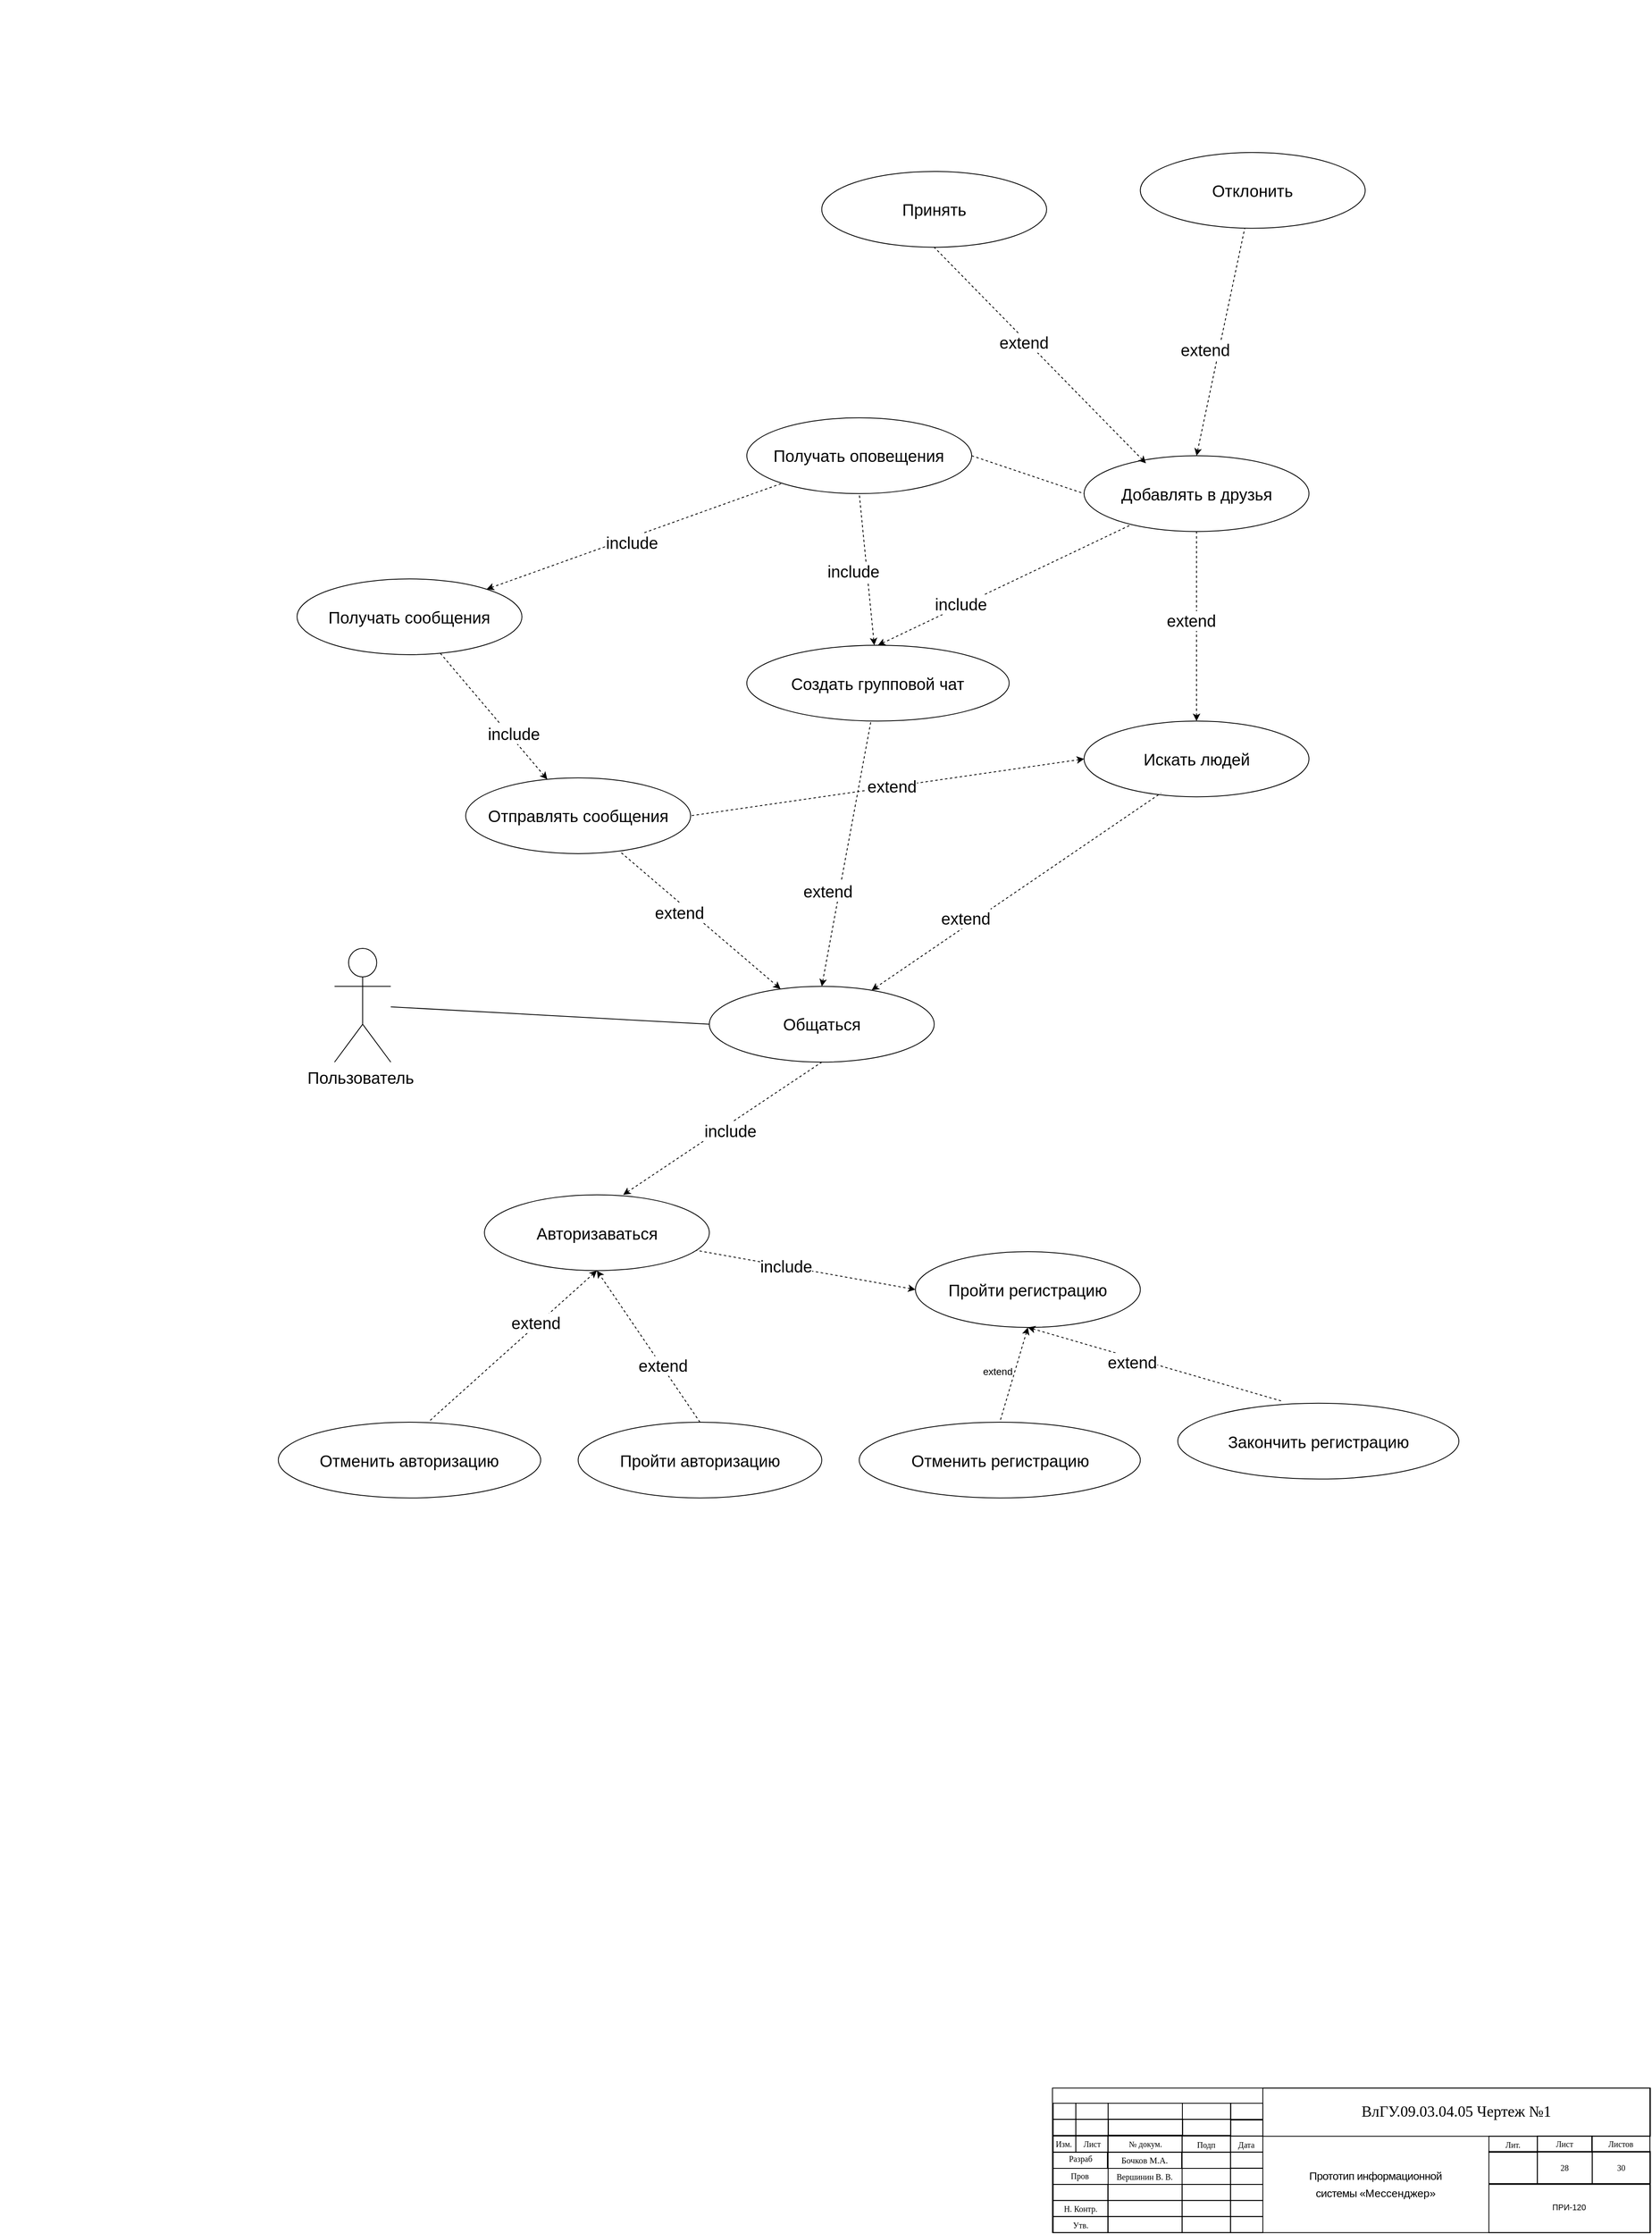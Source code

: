 <mxfile version="20.8.10" type="device"><diagram id="R2lEEEUBdFMjLlhIrx00" name="Page-1"><mxGraphModel dx="4097" dy="2020" grid="1" gridSize="3.937" guides="1" tooltips="1" connect="1" arrows="1" fold="1" page="1" pageScale="1" pageWidth="2339" pageHeight="3300" math="0" shadow="0" extFonts="Permanent Marker^https://fonts.googleapis.com/css?family=Permanent+Marker"><root><mxCell id="0"/><mxCell id="1" parent="0"/><mxCell id="JY05Qe5HetjZNKG0ia08-542" value="" style="group" parent="1" vertex="1" connectable="0"><mxGeometry x="425.2" y="133.86" width="2011.81" height="2720.46" as="geometry"/></mxCell><mxCell id="JY05Qe5HetjZNKG0ia08-430" value="" style="group" parent="JY05Qe5HetjZNKG0ia08-542" vertex="1" connectable="0"><mxGeometry width="2011.81" height="2431.64" as="geometry"/></mxCell><mxCell id="JY05Qe5HetjZNKG0ia08-486" value="" style="group;fontSize=20;" parent="JY05Qe5HetjZNKG0ia08-430" vertex="1" connectable="0"><mxGeometry x="339.118" y="185.041" width="1439.25" height="1640.0" as="geometry"/></mxCell><mxCell id="JY05Qe5HetjZNKG0ia08-487" value="Пользователь&amp;nbsp;" style="shape=umlActor;verticalLabelPosition=bottom;verticalAlign=top;outlineConnect=0;fontColor=default;html=1;labelBorderColor=none;fontSize=20;" parent="JY05Qe5HetjZNKG0ia08-486" vertex="1"><mxGeometry x="68.536" y="970.141" width="68.536" height="138.592" as="geometry"/></mxCell><mxCell id="JY05Qe5HetjZNKG0ia08-489" value="Общаться" style="ellipse;whiteSpace=wrap;html=1;fontSize=20;" parent="JY05Qe5HetjZNKG0ia08-486" vertex="1"><mxGeometry x="525.441" y="1016.338" width="274.143" height="92.394" as="geometry"/></mxCell><mxCell id="JY05Qe5HetjZNKG0ia08-490" value="Авторизаваться" style="ellipse;whiteSpace=wrap;html=1;fontSize=20;" parent="JY05Qe5HetjZNKG0ia08-486" vertex="1"><mxGeometry x="251.298" y="1270.422" width="274.143" height="92.394" as="geometry"/></mxCell><mxCell id="JY05Qe5HetjZNKG0ia08-491" value="Пройти регистрацию" style="ellipse;whiteSpace=wrap;html=1;fontSize=20;" parent="JY05Qe5HetjZNKG0ia08-486" vertex="1"><mxGeometry x="776.738" y="1339.718" width="274.143" height="92.394" as="geometry"/></mxCell><mxCell id="JY05Qe5HetjZNKG0ia08-492" value="Создать групповой чат" style="ellipse;whiteSpace=wrap;html=1;fontSize=20;" parent="JY05Qe5HetjZNKG0ia08-486" vertex="1"><mxGeometry x="571.131" y="600.563" width="319.833" height="92.394" as="geometry"/></mxCell><mxCell id="JY05Qe5HetjZNKG0ia08-493" value="Искать людей" style="ellipse;whiteSpace=wrap;html=1;fontSize=20;" parent="JY05Qe5HetjZNKG0ia08-486" vertex="1"><mxGeometry x="982.345" y="692.958" width="274.143" height="92.394" as="geometry"/></mxCell><mxCell id="JY05Qe5HetjZNKG0ia08-494" value="Отправлять сообщения" style="ellipse;whiteSpace=wrap;html=1;fontSize=20;" parent="JY05Qe5HetjZNKG0ia08-486" vertex="1"><mxGeometry x="228.452" y="762.253" width="274.143" height="92.394" as="geometry"/></mxCell><mxCell id="JY05Qe5HetjZNKG0ia08-495" value="Получать сообщения" style="ellipse;whiteSpace=wrap;html=1;fontSize=20;" parent="JY05Qe5HetjZNKG0ia08-486" vertex="1"><mxGeometry x="22.845" y="519.718" width="274.143" height="92.394" as="geometry"/></mxCell><mxCell id="JY05Qe5HetjZNKG0ia08-496" value="Получать оповещения" style="ellipse;whiteSpace=wrap;html=1;fontSize=20;" parent="JY05Qe5HetjZNKG0ia08-486" vertex="1"><mxGeometry x="571.131" y="323.38" width="274.143" height="92.394" as="geometry"/></mxCell><mxCell id="JY05Qe5HetjZNKG0ia08-497" value="Добавлять в друзья" style="ellipse;whiteSpace=wrap;html=1;fontSize=20;" parent="JY05Qe5HetjZNKG0ia08-486" vertex="1"><mxGeometry x="982.345" y="369.577" width="274.143" height="92.394" as="geometry"/></mxCell><mxCell id="JY05Qe5HetjZNKG0ia08-498" value="Принять" style="ellipse;whiteSpace=wrap;html=1;fontSize=20;" parent="JY05Qe5HetjZNKG0ia08-486" vertex="1"><mxGeometry x="662.512" y="23.099" width="274.143" height="92.394" as="geometry"/></mxCell><mxCell id="JY05Qe5HetjZNKG0ia08-499" value="Отклонить" style="ellipse;whiteSpace=wrap;html=1;fontSize=20;" parent="JY05Qe5HetjZNKG0ia08-486" vertex="1"><mxGeometry x="1050.881" width="274.143" height="92.394" as="geometry"/></mxCell><mxCell id="JY05Qe5HetjZNKG0ia08-500" value="Отменить авторизацию" style="ellipse;whiteSpace=wrap;html=1;fontSize=20;" parent="JY05Qe5HetjZNKG0ia08-486" vertex="1"><mxGeometry y="1547.605" width="319.833" height="92.394" as="geometry"/></mxCell><mxCell id="JY05Qe5HetjZNKG0ia08-501" value="Пройти авторизацию" style="ellipse;whiteSpace=wrap;html=1;fontSize=20;" parent="JY05Qe5HetjZNKG0ia08-486" vertex="1"><mxGeometry x="365.524" y="1547.605" width="296.988" height="92.394" as="geometry"/></mxCell><mxCell id="JY05Qe5HetjZNKG0ia08-502" value="Отменить регистрацию" style="ellipse;whiteSpace=wrap;html=1;fontSize=20;" parent="JY05Qe5HetjZNKG0ia08-486" vertex="1"><mxGeometry x="708.202" y="1547.605" width="342.679" height="92.394" as="geometry"/></mxCell><mxCell id="JY05Qe5HetjZNKG0ia08-503" value="Закончить регистрацию" style="ellipse;whiteSpace=wrap;html=1;fontSize=20;" parent="JY05Qe5HetjZNKG0ia08-486" vertex="1"><mxGeometry x="1096.572" y="1524.507" width="342.679" height="92.394" as="geometry"/></mxCell><mxCell id="JY05Qe5HetjZNKG0ia08-504" value="" style="endArrow=none;dashed=1;html=1;rounded=0;exitX=0.617;exitY=0;exitDx=0;exitDy=0;exitPerimeter=0;entryX=0.5;entryY=1;entryDx=0;entryDy=0;startArrow=classic;startFill=1;fontSize=20;" parent="JY05Qe5HetjZNKG0ia08-486" source="JY05Qe5HetjZNKG0ia08-490" target="JY05Qe5HetjZNKG0ia08-489" edge="1"><mxGeometry width="50" height="50" relative="1" as="geometry"><mxPoint x="662.512" y="1154.929" as="sourcePoint"/><mxPoint x="776.738" y="1039.436" as="targetPoint"/></mxGeometry></mxCell><mxCell id="JY05Qe5HetjZNKG0ia08-505" value="" style="endArrow=classic;dashed=1;html=1;rounded=0;exitX=0.5;exitY=0;exitDx=0;exitDy=0;entryX=0.5;entryY=1;entryDx=0;entryDy=0;startArrow=none;startFill=0;endFill=1;fontSize=20;" parent="JY05Qe5HetjZNKG0ia08-486" source="JY05Qe5HetjZNKG0ia08-501" target="JY05Qe5HetjZNKG0ia08-490" edge="1"><mxGeometry width="50" height="50" relative="1" as="geometry"><mxPoint x="466.134" y="1316.619" as="sourcePoint"/><mxPoint x="708.202" y="1154.929" as="targetPoint"/></mxGeometry></mxCell><mxCell id="JY05Qe5HetjZNKG0ia08-506" value="" style="endArrow=none;dashed=1;html=1;rounded=0;exitX=0.5;exitY=1;exitDx=0;exitDy=0;entryX=0.5;entryY=0;entryDx=0;entryDy=0;startArrow=classic;startFill=1;fontSize=20;" parent="JY05Qe5HetjZNKG0ia08-486" source="JY05Qe5HetjZNKG0ia08-491" target="JY05Qe5HetjZNKG0ia08-502" edge="1"><mxGeometry width="50" height="50" relative="1" as="geometry"><mxPoint x="488.98" y="1339.718" as="sourcePoint"/><mxPoint x="731.048" y="1178.028" as="targetPoint"/></mxGeometry></mxCell><mxCell id="JY05Qe5HetjZNKG0ia08-507" value="" style="endArrow=none;dashed=1;html=1;rounded=0;exitX=0.5;exitY=1;exitDx=0;exitDy=0;entryX=0.373;entryY=-0.025;entryDx=0;entryDy=0;entryPerimeter=0;startArrow=classic;startFill=1;fontSize=20;" parent="JY05Qe5HetjZNKG0ia08-486" source="JY05Qe5HetjZNKG0ia08-491" target="JY05Qe5HetjZNKG0ia08-503" edge="1"><mxGeometry width="50" height="50" relative="1" as="geometry"><mxPoint x="511.825" y="1362.817" as="sourcePoint"/><mxPoint x="753.893" y="1201.126" as="targetPoint"/></mxGeometry></mxCell><mxCell id="JY05Qe5HetjZNKG0ia08-508" value="" style="endArrow=none;dashed=1;html=1;rounded=0;exitX=0;exitY=0.5;exitDx=0;exitDy=0;startArrow=classic;startFill=1;fontSize=20;" parent="JY05Qe5HetjZNKG0ia08-486" source="JY05Qe5HetjZNKG0ia08-491" target="JY05Qe5HetjZNKG0ia08-490" edge="1"><mxGeometry width="50" height="50" relative="1" as="geometry"><mxPoint x="534.67" y="1385.915" as="sourcePoint"/><mxPoint x="776.738" y="1224.225" as="targetPoint"/></mxGeometry></mxCell><mxCell id="JY05Qe5HetjZNKG0ia08-509" value="include" style="edgeLabel;html=1;align=center;verticalAlign=middle;resizable=0;points=[];fontSize=20;" parent="JY05Qe5HetjZNKG0ia08-508" vertex="1" connectable="0"><mxGeometry x="0.182" y="-1" relative="1" as="geometry"><mxPoint as="offset"/></mxGeometry></mxCell><mxCell id="JY05Qe5HetjZNKG0ia08-510" value="" style="endArrow=none;dashed=1;html=1;rounded=0;entryX=0.342;entryY=0.95;entryDx=0;entryDy=0;entryPerimeter=0;startArrow=classic;startFill=1;fontSize=20;" parent="JY05Qe5HetjZNKG0ia08-486" source="JY05Qe5HetjZNKG0ia08-489" target="JY05Qe5HetjZNKG0ia08-493" edge="1"><mxGeometry width="50" height="50" relative="1" as="geometry"><mxPoint x="557.515" y="1409.014" as="sourcePoint"/><mxPoint x="799.583" y="1247.324" as="targetPoint"/></mxGeometry></mxCell><mxCell id="JY05Qe5HetjZNKG0ia08-511" value="" style="endArrow=none;dashed=1;html=1;rounded=0;startArrow=classic;startFill=1;fontSize=20;" parent="JY05Qe5HetjZNKG0ia08-486" source="JY05Qe5HetjZNKG0ia08-489" target="JY05Qe5HetjZNKG0ia08-494" edge="1"><mxGeometry width="50" height="50" relative="1" as="geometry"><mxPoint x="580.36" y="1432.112" as="sourcePoint"/><mxPoint x="822.429" y="1270.422" as="targetPoint"/></mxGeometry></mxCell><mxCell id="JY05Qe5HetjZNKG0ia08-512" value="" style="endArrow=classic;dashed=1;html=1;rounded=0;startArrow=none;startFill=0;endFill=1;fontSize=20;" parent="JY05Qe5HetjZNKG0ia08-486" source="JY05Qe5HetjZNKG0ia08-495" target="JY05Qe5HetjZNKG0ia08-494" edge="1"><mxGeometry width="50" height="50" relative="1" as="geometry"><mxPoint x="603.206" y="1455.211" as="sourcePoint"/><mxPoint x="388.369" y="808.45" as="targetPoint"/></mxGeometry></mxCell><mxCell id="JY05Qe5HetjZNKG0ia08-513" value="" style="endArrow=none;dashed=1;html=1;rounded=0;exitX=0.5;exitY=0;exitDx=0;exitDy=0;startArrow=classic;startFill=1;fontSize=20;" parent="JY05Qe5HetjZNKG0ia08-486" source="JY05Qe5HetjZNKG0ia08-489" target="JY05Qe5HetjZNKG0ia08-492" edge="1"><mxGeometry width="50" height="50" relative="1" as="geometry"><mxPoint x="626.051" y="1478.309" as="sourcePoint"/><mxPoint x="868.119" y="1316.619" as="targetPoint"/></mxGeometry></mxCell><mxCell id="JY05Qe5HetjZNKG0ia08-514" value="" style="endArrow=none;dashed=1;html=1;rounded=0;exitX=0;exitY=0.5;exitDx=0;exitDy=0;entryX=1;entryY=0.5;entryDx=0;entryDy=0;startArrow=classic;startFill=1;fontSize=20;" parent="JY05Qe5HetjZNKG0ia08-486" source="JY05Qe5HetjZNKG0ia08-493" target="JY05Qe5HetjZNKG0ia08-494" edge="1"><mxGeometry width="50" height="50" relative="1" as="geometry"><mxPoint x="648.896" y="1501.408" as="sourcePoint"/><mxPoint x="890.964" y="1339.718" as="targetPoint"/></mxGeometry></mxCell><mxCell id="JY05Qe5HetjZNKG0ia08-515" value="" style="endArrow=none;dashed=1;html=1;rounded=0;endFill=0;startArrow=classic;startFill=1;fontSize=20;" parent="JY05Qe5HetjZNKG0ia08-486" source="JY05Qe5HetjZNKG0ia08-495" target="JY05Qe5HetjZNKG0ia08-496" edge="1"><mxGeometry width="50" height="50" relative="1" as="geometry"><mxPoint x="392.984" y="346.479" as="sourcePoint"/><mxPoint x="635.052" y="184.789" as="targetPoint"/></mxGeometry></mxCell><mxCell id="JY05Qe5HetjZNKG0ia08-516" value="" style="endArrow=none;dashed=1;html=1;rounded=0;entryX=0.5;entryY=1;entryDx=0;entryDy=0;startArrow=classic;startFill=1;fontSize=20;" parent="JY05Qe5HetjZNKG0ia08-486" source="JY05Qe5HetjZNKG0ia08-492" target="JY05Qe5HetjZNKG0ia08-496" edge="1"><mxGeometry width="50" height="50" relative="1" as="geometry"><mxPoint x="276.795" y="555.401" as="sourcePoint"/><mxPoint x="637.104" y="426.317" as="targetPoint"/></mxGeometry></mxCell><mxCell id="JY05Qe5HetjZNKG0ia08-517" value="" style="endArrow=none;dashed=1;html=1;rounded=0;exitX=0.5;exitY=0;exitDx=0;exitDy=0;startArrow=classic;startFill=1;fontSize=20;" parent="JY05Qe5HetjZNKG0ia08-486" source="JY05Qe5HetjZNKG0ia08-492" target="JY05Qe5HetjZNKG0ia08-497" edge="1"><mxGeometry width="50" height="50" relative="1" as="geometry"><mxPoint x="299.64" y="578.5" as="sourcePoint"/><mxPoint x="659.949" y="449.415" as="targetPoint"/></mxGeometry></mxCell><mxCell id="JY05Qe5HetjZNKG0ia08-518" value="" style="endArrow=none;dashed=1;html=1;rounded=0;entryX=0.5;entryY=1;entryDx=0;entryDy=0;startArrow=classic;startFill=1;fontSize=20;" parent="JY05Qe5HetjZNKG0ia08-486" source="JY05Qe5HetjZNKG0ia08-493" target="JY05Qe5HetjZNKG0ia08-497" edge="1"><mxGeometry width="50" height="50" relative="1" as="geometry"><mxPoint x="322.485" y="601.599" as="sourcePoint"/><mxPoint x="682.794" y="472.514" as="targetPoint"/></mxGeometry></mxCell><mxCell id="JY05Qe5HetjZNKG0ia08-519" value="" style="endArrow=none;dashed=1;html=1;rounded=0;entryX=0.5;entryY=1;entryDx=0;entryDy=0;exitX=0.275;exitY=0.1;exitDx=0;exitDy=0;exitPerimeter=0;startArrow=classic;startFill=1;fontSize=20;" parent="JY05Qe5HetjZNKG0ia08-486" source="JY05Qe5HetjZNKG0ia08-497" target="JY05Qe5HetjZNKG0ia08-498" edge="1"><mxGeometry width="50" height="50" relative="1" as="geometry"><mxPoint x="345.33" y="624.697" as="sourcePoint"/><mxPoint x="705.639" y="495.612" as="targetPoint"/></mxGeometry></mxCell><mxCell id="JY05Qe5HetjZNKG0ia08-520" value="extend" style="edgeLabel;html=1;align=center;verticalAlign=middle;resizable=0;points=[];fontSize=20;" parent="JY05Qe5HetjZNKG0ia08-519" vertex="1" connectable="0"><mxGeometry x="0.137" y="3" relative="1" as="geometry"><mxPoint as="offset"/></mxGeometry></mxCell><mxCell id="JY05Qe5HetjZNKG0ia08-521" value="" style="endArrow=none;dashed=1;html=1;rounded=0;exitX=0.5;exitY=0;exitDx=0;exitDy=0;startArrow=classic;startFill=1;fontSize=20;" parent="JY05Qe5HetjZNKG0ia08-486" source="JY05Qe5HetjZNKG0ia08-497" target="JY05Qe5HetjZNKG0ia08-499" edge="1"><mxGeometry width="50" height="50" relative="1" as="geometry"><mxPoint x="368.176" y="647.796" as="sourcePoint"/><mxPoint x="728.485" y="518.711" as="targetPoint"/></mxGeometry></mxCell><mxCell id="JY05Qe5HetjZNKG0ia08-522" value="extend" style="edgeLabel;html=1;align=center;verticalAlign=middle;resizable=0;points=[];fontSize=20;" parent="JY05Qe5HetjZNKG0ia08-486" vertex="1" connectable="0"><mxGeometry x="468.845" y="1478.065" as="geometry"/></mxCell><mxCell id="JY05Qe5HetjZNKG0ia08-523" value="extend" style="edgeLabel;html=1;align=center;verticalAlign=middle;resizable=0;points=[];fontSize=20;" parent="JY05Qe5HetjZNKG0ia08-486" vertex="1" connectable="0"><mxGeometry x="879.547" y="240.004" as="geometry"><mxPoint x="250" as="offset"/></mxGeometry></mxCell><mxCell id="JY05Qe5HetjZNKG0ia08-524" value="extend" style="edgeLabel;html=1;align=center;verticalAlign=middle;resizable=0;points=[];fontSize=20;" parent="JY05Qe5HetjZNKG0ia08-486" vertex="1" connectable="0"><mxGeometry x="708.726" y="1490.002" as="geometry"><mxPoint x="332" y="-16" as="offset"/></mxGeometry></mxCell><mxCell id="JY05Qe5HetjZNKG0ia08-525" value="extend" style="edgeLabel;html=1;align=center;verticalAlign=middle;resizable=0;points=[];fontSize=20;" parent="JY05Qe5HetjZNKG0ia08-486" vertex="1" connectable="0"><mxGeometry x="1057.627" y="840.001" as="geometry"><mxPoint x="55" y="-270" as="offset"/></mxGeometry></mxCell><mxCell id="JY05Qe5HetjZNKG0ia08-526" value="extend" style="edgeLabel;html=1;align=center;verticalAlign=middle;resizable=0;points=[];fontSize=20;" parent="JY05Qe5HetjZNKG0ia08-486" vertex="1" connectable="0"><mxGeometry x="370.717" y="1210.004" as="geometry"><mxPoint x="377" y="-438" as="offset"/></mxGeometry></mxCell><mxCell id="JY05Qe5HetjZNKG0ia08-527" value="extend" style="edgeLabel;html=1;align=center;verticalAlign=middle;resizable=0;points=[];fontSize=20;" parent="JY05Qe5HetjZNKG0ia08-486" vertex="1" connectable="0"><mxGeometry x="447.043" y="1478.063" as="geometry"><mxPoint x="222" y="-578" as="offset"/></mxGeometry></mxCell><mxCell id="JY05Qe5HetjZNKG0ia08-528" value="extend" style="edgeLabel;html=1;align=center;verticalAlign=middle;resizable=0;points=[];fontSize=12;" parent="JY05Qe5HetjZNKG0ia08-486" vertex="1" connectable="0"><mxGeometry x="685.351" y="1799.995" as="geometry"><mxPoint x="191" y="-314" as="offset"/></mxGeometry></mxCell><mxCell id="JY05Qe5HetjZNKG0ia08-529" value="extend" style="edgeLabel;html=1;align=center;verticalAlign=middle;resizable=0;points=[];fontSize=20;" parent="JY05Qe5HetjZNKG0ia08-486" vertex="1" connectable="0"><mxGeometry x="708.722" y="1316.628" as="geometry"><mxPoint x="129" y="-384" as="offset"/></mxGeometry></mxCell><mxCell id="JY05Qe5HetjZNKG0ia08-530" value="include" style="edgeLabel;html=1;align=center;verticalAlign=middle;resizable=0;points=[];fontSize=20;" parent="JY05Qe5HetjZNKG0ia08-486" vertex="1" connectable="0"><mxGeometry x="599.69" y="1270.42" as="geometry"><mxPoint x="-49" y="-79" as="offset"/></mxGeometry></mxCell><mxCell id="JY05Qe5HetjZNKG0ia08-531" value="include" style="edgeLabel;html=1;align=center;verticalAlign=middle;resizable=0;points=[];fontSize=20;" parent="JY05Qe5HetjZNKG0ia08-486" vertex="1" connectable="0"><mxGeometry x="609.506" y="785.348" as="geometry"><mxPoint x="-179" y="-310" as="offset"/></mxGeometry></mxCell><mxCell id="JY05Qe5HetjZNKG0ia08-532" value="include" style="edgeLabel;html=1;align=center;verticalAlign=middle;resizable=0;points=[];fontSize=20;" parent="JY05Qe5HetjZNKG0ia08-486" vertex="1" connectable="0"><mxGeometry x="411.21" y="1130.002" as="geometry"><mxPoint x="-125" y="-422" as="offset"/></mxGeometry></mxCell><mxCell id="JY05Qe5HetjZNKG0ia08-533" value="include" style="edgeLabel;html=1;align=center;verticalAlign=middle;resizable=0;points=[];fontSize=20;" parent="JY05Qe5HetjZNKG0ia08-486" vertex="1" connectable="0"><mxGeometry x="708.722" y="709.997" as="geometry"><mxPoint x="123" y="-160" as="offset"/></mxGeometry></mxCell><mxCell id="JY05Qe5HetjZNKG0ia08-534" value="include" style="edgeLabel;html=1;align=center;verticalAlign=middle;resizable=0;points=[];fontSize=20;" parent="JY05Qe5HetjZNKG0ia08-486" vertex="1" connectable="0"><mxGeometry x="577.883" y="669.997" as="geometry"><mxPoint x="123" y="-160" as="offset"/></mxGeometry></mxCell><mxCell id="JY05Qe5HetjZNKG0ia08-535" value="extend" style="edgeLabel;html=1;align=center;verticalAlign=middle;resizable=0;points=[];fontSize=20;" parent="JY05Qe5HetjZNKG0ia08-486" vertex="1" connectable="0"><mxGeometry x="296.984" y="1239.999" as="geometry"><mxPoint x="191" y="-314" as="offset"/></mxGeometry></mxCell><mxCell id="JY05Qe5HetjZNKG0ia08-536" value="" style="endArrow=none;dashed=1;html=1;rounded=0;exitX=1;exitY=0.5;exitDx=0;exitDy=0;entryX=0;entryY=0.5;entryDx=0;entryDy=0;fontSize=20;" parent="JY05Qe5HetjZNKG0ia08-486" source="JY05Qe5HetjZNKG0ia08-496" target="JY05Qe5HetjZNKG0ia08-497" edge="1"><mxGeometry width="50" height="50" relative="1" as="geometry"><mxPoint x="753.893" y="623.662" as="sourcePoint"/><mxPoint x="1063.032" y="476.571" as="targetPoint"/></mxGeometry></mxCell><mxCell id="JY05Qe5HetjZNKG0ia08-537" value="" style="endArrow=classic;dashed=1;html=1;rounded=0;exitX=0.579;exitY=-0.025;exitDx=0;exitDy=0;exitPerimeter=0;entryX=0.5;entryY=1;entryDx=0;entryDy=0;startArrow=none;startFill=0;endFill=1;fontSize=20;" parent="JY05Qe5HetjZNKG0ia08-486" source="JY05Qe5HetjZNKG0ia08-500" target="JY05Qe5HetjZNKG0ia08-490" edge="1"><mxGeometry width="50" height="50" relative="1" as="geometry"><mxPoint x="443.289" y="1293.521" as="sourcePoint"/><mxPoint x="685.357" y="1131.831" as="targetPoint"/></mxGeometry></mxCell><mxCell id="JY05Qe5HetjZNKG0ia08-538" value="extend" style="edgeLabel;html=1;align=center;verticalAlign=middle;resizable=0;points=[];fontSize=20;" parent="JY05Qe5HetjZNKG0ia08-537" vertex="1" connectable="0"><mxGeometry x="0.552" y="-4" relative="1" as="geometry"><mxPoint x="-32" y="19" as="offset"/></mxGeometry></mxCell><mxCell id="JY05Qe5HetjZNKG0ia08-539" value="" style="endArrow=none;html=1;rounded=0;entryX=0;entryY=0.5;entryDx=0;entryDy=0;fontSize=20;" parent="JY05Qe5HetjZNKG0ia08-486" source="JY05Qe5HetjZNKG0ia08-487" target="JY05Qe5HetjZNKG0ia08-489" edge="1"><mxGeometry width="50" height="50" relative="1" as="geometry"><mxPoint x="296.988" y="1201.126" as="sourcePoint"/><mxPoint x="411.214" y="1085.634" as="targetPoint"/></mxGeometry></mxCell><mxCell id="JY05Qe5HetjZNKG0ia08-541" value="" style="group" parent="JY05Qe5HetjZNKG0ia08-542" vertex="1" connectable="0"><mxGeometry x="1282.907" y="2544.26" width="728.899" height="176.2" as="geometry"/></mxCell><mxCell id="bOlvTl43doBLw3R69mOg-2" value="" style="rounded=0;whiteSpace=wrap;html=1;fillColor=none;" parent="JY05Qe5HetjZNKG0ia08-541" vertex="1"><mxGeometry x="0.003" width="728.35" height="176.197" as="geometry"/></mxCell><mxCell id="UN5E2BRM_m0n_mUQd9ct-3" value="" style="rounded=0;whiteSpace=wrap;html=1;fillColor=none;" parent="JY05Qe5HetjZNKG0ia08-541" vertex="1"><mxGeometry x="0.903" y="38.091" width="27.559" height="19.577" as="geometry"/></mxCell><mxCell id="UN5E2BRM_m0n_mUQd9ct-4" value="" style="rounded=0;whiteSpace=wrap;html=1;fillColor=none;" parent="JY05Qe5HetjZNKG0ia08-541" vertex="1"><mxGeometry x="0.893" y="58.489" width="27.559" height="19.577" as="geometry"/></mxCell><mxCell id="UN5E2BRM_m0n_mUQd9ct-5" value="" style="rounded=0;whiteSpace=wrap;html=1;fillColor=none;" parent="JY05Qe5HetjZNKG0ia08-541" vertex="1"><mxGeometry x="0.903" y="18.508" width="27.559" height="19.577" as="geometry"/></mxCell><mxCell id="UN5E2BRM_m0n_mUQd9ct-9" value="" style="rounded=0;whiteSpace=wrap;html=1;fillColor=none;" parent="JY05Qe5HetjZNKG0ia08-541" vertex="1"><mxGeometry x="28.463" y="38.091" width="39.37" height="19.577" as="geometry"/></mxCell><mxCell id="UN5E2BRM_m0n_mUQd9ct-10" value="" style="rounded=0;whiteSpace=wrap;html=1;fillColor=none;" parent="JY05Qe5HetjZNKG0ia08-541" vertex="1"><mxGeometry x="28.453" y="58.489" width="39.37" height="19.577" as="geometry"/></mxCell><mxCell id="UN5E2BRM_m0n_mUQd9ct-11" value="" style="rounded=0;whiteSpace=wrap;html=1;fillColor=none;" parent="JY05Qe5HetjZNKG0ia08-541" vertex="1"><mxGeometry x="28.463" y="18.508" width="39.37" height="19.577" as="geometry"/></mxCell><mxCell id="UN5E2BRM_m0n_mUQd9ct-14" value="" style="rounded=0;whiteSpace=wrap;html=1;fillColor=none;" parent="JY05Qe5HetjZNKG0ia08-541" vertex="1"><mxGeometry x="67.833" y="38.091" width="90.551" height="19.577" as="geometry"/></mxCell><mxCell id="UN5E2BRM_m0n_mUQd9ct-15" value="" style="rounded=0;whiteSpace=wrap;html=1;fillColor=none;" parent="JY05Qe5HetjZNKG0ia08-541" vertex="1"><mxGeometry x="68.173" y="37.872" width="90.551" height="19.577" as="geometry"/></mxCell><mxCell id="UN5E2BRM_m0n_mUQd9ct-16" value="" style="rounded=0;whiteSpace=wrap;html=1;fillColor=none;" parent="JY05Qe5HetjZNKG0ia08-541" vertex="1"><mxGeometry x="67.833" y="18.508" width="90.551" height="19.577" as="geometry"/></mxCell><mxCell id="UN5E2BRM_m0n_mUQd9ct-19" value="" style="rounded=0;whiteSpace=wrap;html=1;fillColor=none;" parent="JY05Qe5HetjZNKG0ia08-541" vertex="1"><mxGeometry x="158.383" y="38.091" width="59.055" height="19.577" as="geometry"/></mxCell><mxCell id="UN5E2BRM_m0n_mUQd9ct-20" value="" style="rounded=0;whiteSpace=wrap;html=1;fillColor=none;" parent="JY05Qe5HetjZNKG0ia08-541" vertex="1"><mxGeometry x="158.033" y="58.489" width="59.055" height="19.577" as="geometry"/></mxCell><mxCell id="UN5E2BRM_m0n_mUQd9ct-21" value="" style="rounded=0;whiteSpace=wrap;html=1;fillColor=none;" parent="JY05Qe5HetjZNKG0ia08-541" vertex="1"><mxGeometry x="158.383" y="18.508" width="59.055" height="19.577" as="geometry"/></mxCell><mxCell id="UN5E2BRM_m0n_mUQd9ct-24" value="" style="rounded=0;whiteSpace=wrap;html=1;fillColor=none;" parent="JY05Qe5HetjZNKG0ia08-541" vertex="1"><mxGeometry x="217.103" y="38.926" width="39.37" height="19.577" as="geometry"/></mxCell><mxCell id="UN5E2BRM_m0n_mUQd9ct-25" value="" style="rounded=0;whiteSpace=wrap;html=1;fillColor=none;" parent="JY05Qe5HetjZNKG0ia08-541" vertex="1"><mxGeometry x="217.093" y="58.489" width="39.37" height="19.577" as="geometry"/></mxCell><mxCell id="UN5E2BRM_m0n_mUQd9ct-26" value="" style="rounded=0;whiteSpace=wrap;html=1;fillColor=none;" parent="JY05Qe5HetjZNKG0ia08-541" vertex="1"><mxGeometry x="217.083" y="18.508" width="39.37" height="19.577" as="geometry"/></mxCell><mxCell id="UN5E2BRM_m0n_mUQd9ct-27" value="" style="rounded=0;whiteSpace=wrap;html=1;fillColor=none;" parent="JY05Qe5HetjZNKG0ia08-541" vertex="1"><mxGeometry x="256.453" width="472.43" height="58.732" as="geometry"/></mxCell><mxCell id="UN5E2BRM_m0n_mUQd9ct-28" value="Изм." style="text;html=1;strokeColor=none;fillColor=none;align=center;verticalAlign=middle;whiteSpace=wrap;rounded=0;fontFamily=Times New Roman;fontSize=10;" parent="JY05Qe5HetjZNKG0ia08-541" vertex="1"><mxGeometry x="0.003" y="58.479" width="27.559" height="19.577" as="geometry"/></mxCell><mxCell id="UN5E2BRM_m0n_mUQd9ct-29" value="Лист" style="text;html=1;strokeColor=none;fillColor=none;align=center;verticalAlign=middle;whiteSpace=wrap;rounded=0;fontFamily=Times New Roman;fontSize=10;" parent="JY05Qe5HetjZNKG0ia08-541" vertex="1"><mxGeometry x="28.803" y="57.673" width="39.37" height="19.577" as="geometry"/></mxCell><mxCell id="UN5E2BRM_m0n_mUQd9ct-30" value="№ докум." style="text;html=1;strokeColor=none;fillColor=none;align=center;verticalAlign=middle;whiteSpace=wrap;rounded=0;fontFamily=Times New Roman;fontSize=10;" parent="JY05Qe5HetjZNKG0ia08-541" vertex="1"><mxGeometry x="68.173" y="58.479" width="90.551" height="19.572" as="geometry"/></mxCell><mxCell id="UN5E2BRM_m0n_mUQd9ct-31" value="Подп" style="text;html=1;strokeColor=none;fillColor=none;align=center;verticalAlign=middle;whiteSpace=wrap;rounded=0;fontFamily=Times New Roman;fontSize=10;" parent="JY05Qe5HetjZNKG0ia08-541" vertex="1"><mxGeometry x="157.483" y="58.747" width="59.055" height="19.572" as="geometry"/></mxCell><mxCell id="UN5E2BRM_m0n_mUQd9ct-32" value="Дата" style="text;html=1;strokeColor=none;fillColor=none;align=center;verticalAlign=middle;whiteSpace=wrap;rounded=0;fontFamily=Times New Roman;fontSize=10;" parent="JY05Qe5HetjZNKG0ia08-541" vertex="1"><mxGeometry x="217.083" y="58.747" width="39.37" height="19.577" as="geometry"/></mxCell><mxCell id="UN5E2BRM_m0n_mUQd9ct-34" value="" style="rounded=0;whiteSpace=wrap;html=1;fillColor=none;" parent="JY05Qe5HetjZNKG0ia08-541" vertex="1"><mxGeometry x="0.893" y="78.31" width="66.929" height="19.572" as="geometry"/></mxCell><mxCell id="UN5E2BRM_m0n_mUQd9ct-35" value="" style="rounded=0;whiteSpace=wrap;html=1;fillColor=none;" parent="JY05Qe5HetjZNKG0ia08-541" vertex="1"><mxGeometry x="0.893" y="97.882" width="66.929" height="19.572" as="geometry"/></mxCell><mxCell id="UN5E2BRM_m0n_mUQd9ct-36" value="" style="rounded=0;whiteSpace=wrap;html=1;fillColor=none;" parent="JY05Qe5HetjZNKG0ia08-541" vertex="1"><mxGeometry x="0.893" y="117.455" width="66.929" height="19.572" as="geometry"/></mxCell><mxCell id="UN5E2BRM_m0n_mUQd9ct-37" value="" style="rounded=0;whiteSpace=wrap;html=1;fillColor=none;" parent="JY05Qe5HetjZNKG0ia08-541" vertex="1"><mxGeometry x="0.893" y="137.027" width="66.929" height="19.572" as="geometry"/></mxCell><mxCell id="UN5E2BRM_m0n_mUQd9ct-38" value="" style="rounded=0;whiteSpace=wrap;html=1;fillColor=none;" parent="JY05Qe5HetjZNKG0ia08-541" vertex="1"><mxGeometry x="0.893" y="156.6" width="66.929" height="19.572" as="geometry"/></mxCell><mxCell id="UN5E2BRM_m0n_mUQd9ct-39" value="" style="rounded=0;whiteSpace=wrap;html=1;fillColor=none;" parent="JY05Qe5HetjZNKG0ia08-541" vertex="1"><mxGeometry x="67.493" y="58.489" width="90.551" height="19.572" as="geometry"/></mxCell><mxCell id="UN5E2BRM_m0n_mUQd9ct-42" value="" style="rounded=0;whiteSpace=wrap;html=1;fillColor=none;" parent="JY05Qe5HetjZNKG0ia08-541" vertex="1"><mxGeometry x="67.483" y="117.455" width="90.551" height="19.572" as="geometry"/></mxCell><mxCell id="UN5E2BRM_m0n_mUQd9ct-43" value="" style="rounded=0;whiteSpace=wrap;html=1;fillColor=none;" parent="JY05Qe5HetjZNKG0ia08-541" vertex="1"><mxGeometry x="67.483" y="137.027" width="90.551" height="19.572" as="geometry"/></mxCell><mxCell id="UN5E2BRM_m0n_mUQd9ct-44" value="" style="rounded=0;whiteSpace=wrap;html=1;fillColor=none;" parent="JY05Qe5HetjZNKG0ia08-541" vertex="1"><mxGeometry x="67.483" y="156.6" width="90.551" height="19.572" as="geometry"/></mxCell><mxCell id="UN5E2BRM_m0n_mUQd9ct-45" value="" style="rounded=0;whiteSpace=wrap;html=1;fillColor=none;" parent="JY05Qe5HetjZNKG0ia08-541" vertex="1"><mxGeometry x="158.043" y="78.32" width="59.055" height="19.572" as="geometry"/></mxCell><mxCell id="UN5E2BRM_m0n_mUQd9ct-46" value="" style="rounded=0;whiteSpace=wrap;html=1;fillColor=none;" parent="JY05Qe5HetjZNKG0ia08-541" vertex="1"><mxGeometry x="158.033" y="97.882" width="59.055" height="19.572" as="geometry"/></mxCell><mxCell id="UN5E2BRM_m0n_mUQd9ct-48" value="" style="rounded=0;whiteSpace=wrap;html=1;fillColor=none;" parent="JY05Qe5HetjZNKG0ia08-541" vertex="1"><mxGeometry x="158.033" y="117.455" width="59.055" height="19.572" as="geometry"/></mxCell><mxCell id="UN5E2BRM_m0n_mUQd9ct-49" value="" style="rounded=0;whiteSpace=wrap;html=1;fillColor=none;" parent="JY05Qe5HetjZNKG0ia08-541" vertex="1"><mxGeometry x="158.033" y="137.027" width="59.055" height="19.572" as="geometry"/></mxCell><mxCell id="UN5E2BRM_m0n_mUQd9ct-50" value="" style="rounded=0;whiteSpace=wrap;html=1;fillColor=none;" parent="JY05Qe5HetjZNKG0ia08-541" vertex="1"><mxGeometry x="158.033" y="156.6" width="59.055" height="19.572" as="geometry"/></mxCell><mxCell id="UN5E2BRM_m0n_mUQd9ct-51" value="" style="rounded=0;whiteSpace=wrap;html=1;fillColor=none;" parent="JY05Qe5HetjZNKG0ia08-541" vertex="1"><mxGeometry x="217.083" y="78.061" width="39.37" height="19.572" as="geometry"/></mxCell><mxCell id="UN5E2BRM_m0n_mUQd9ct-52" value="" style="rounded=0;whiteSpace=wrap;html=1;fillColor=none;" parent="JY05Qe5HetjZNKG0ia08-541" vertex="1"><mxGeometry x="217.093" y="97.882" width="39.37" height="19.572" as="geometry"/></mxCell><mxCell id="UN5E2BRM_m0n_mUQd9ct-54" value="" style="rounded=0;whiteSpace=wrap;html=1;fillColor=none;" parent="JY05Qe5HetjZNKG0ia08-541" vertex="1"><mxGeometry x="217.093" y="117.455" width="39.37" height="19.572" as="geometry"/></mxCell><mxCell id="UN5E2BRM_m0n_mUQd9ct-55" value="" style="rounded=0;whiteSpace=wrap;html=1;fillColor=none;" parent="JY05Qe5HetjZNKG0ia08-541" vertex="1"><mxGeometry x="217.093" y="137.027" width="39.37" height="19.572" as="geometry"/></mxCell><mxCell id="UN5E2BRM_m0n_mUQd9ct-56" value="" style="rounded=0;whiteSpace=wrap;html=1;fillColor=none;" parent="JY05Qe5HetjZNKG0ia08-541" vertex="1"><mxGeometry x="217.093" y="156.6" width="39.37" height="19.572" as="geometry"/></mxCell><mxCell id="UN5E2BRM_m0n_mUQd9ct-58" value="" style="rounded=0;whiteSpace=wrap;html=1;fontFamily=Times New Roman;fontSize=10;fillColor=none;" parent="JY05Qe5HetjZNKG0ia08-541" vertex="1"><mxGeometry x="657.483" y="58.499" width="70.866" height="19.577" as="geometry"/></mxCell><mxCell id="UN5E2BRM_m0n_mUQd9ct-59" value="30" style="rounded=0;whiteSpace=wrap;html=1;fontFamily=Times New Roman;fontSize=10;fillColor=none;" parent="JY05Qe5HetjZNKG0ia08-541" vertex="1"><mxGeometry x="658.033" y="77.246" width="70.866" height="39.155" as="geometry"/></mxCell><mxCell id="UN5E2BRM_m0n_mUQd9ct-65" value="" style="rounded=0;whiteSpace=wrap;html=1;fontFamily=Times New Roman;fontSize=10;fillColor=none;" parent="JY05Qe5HetjZNKG0ia08-541" vertex="1"><mxGeometry x="591.123" y="58.499" width="66.929" height="19.577" as="geometry"/></mxCell><mxCell id="UN5E2BRM_m0n_mUQd9ct-66" value="28" style="rounded=0;whiteSpace=wrap;html=1;fontFamily=Times New Roman;fontSize=10;fillColor=none;" parent="JY05Qe5HetjZNKG0ia08-541" vertex="1"><mxGeometry x="591.103" y="77.246" width="66.929" height="39.155" as="geometry"/></mxCell><mxCell id="UN5E2BRM_m0n_mUQd9ct-68" value="" style="rounded=0;whiteSpace=wrap;html=1;fontFamily=Times New Roman;fontSize=10;fillColor=none;" parent="JY05Qe5HetjZNKG0ia08-541" vertex="1"><mxGeometry x="532.073" y="58.737" width="59.055" height="19.577" as="geometry"/></mxCell><mxCell id="UN5E2BRM_m0n_mUQd9ct-69" value="" style="rounded=0;whiteSpace=wrap;html=1;fontFamily=Times New Roman;fontSize=10;fillColor=none;" parent="JY05Qe5HetjZNKG0ia08-541" vertex="1"><mxGeometry x="532.053" y="77.246" width="59.05" height="39.155" as="geometry"/></mxCell><mxCell id="UN5E2BRM_m0n_mUQd9ct-71" value="" style="rounded=0;whiteSpace=wrap;html=1;fontFamily=Times New Roman;fontSize=10;fillColor=none;" parent="JY05Qe5HetjZNKG0ia08-541" vertex="1"><mxGeometry x="532.033" y="117.465" width="196.85" height="58.732" as="geometry"/></mxCell><mxCell id="UN5E2BRM_m0n_mUQd9ct-72" value="Разраб" style="text;html=1;strokeColor=none;fillColor=none;align=center;verticalAlign=middle;whiteSpace=wrap;rounded=0;fontFamily=Times New Roman;fontSize=10;" parent="JY05Qe5HetjZNKG0ia08-541" vertex="1"><mxGeometry x="1.243" y="76.191" width="66.929" height="19.572" as="geometry"/></mxCell><mxCell id="UN5E2BRM_m0n_mUQd9ct-73" value="Пров" style="text;html=1;strokeColor=none;fillColor=none;align=center;verticalAlign=middle;whiteSpace=wrap;rounded=0;fontFamily=Times New Roman;fontSize=10;" parent="JY05Qe5HetjZNKG0ia08-541" vertex="1"><mxGeometry y="96.825" width="66.929" height="19.572" as="geometry"/></mxCell><mxCell id="UN5E2BRM_m0n_mUQd9ct-75" value="Н. Контр." style="text;html=1;strokeColor=none;fillColor=none;align=center;verticalAlign=middle;whiteSpace=wrap;rounded=0;fontFamily=Times New Roman;fontSize=10;" parent="JY05Qe5HetjZNKG0ia08-541" vertex="1"><mxGeometry x="0.894" y="137.028" width="66.929" height="19.572" as="geometry"/></mxCell><mxCell id="UN5E2BRM_m0n_mUQd9ct-76" value="Утв." style="text;html=1;strokeColor=none;fillColor=none;align=center;verticalAlign=middle;whiteSpace=wrap;rounded=0;fontFamily=Times New Roman;fontSize=10;" parent="JY05Qe5HetjZNKG0ia08-541" vertex="1"><mxGeometry x="0.901" y="156.627" width="66.929" height="19.572" as="geometry"/></mxCell><mxCell id="UN5E2BRM_m0n_mUQd9ct-77" value="Лит." style="text;html=1;strokeColor=none;fillColor=none;align=center;verticalAlign=middle;whiteSpace=wrap;rounded=0;fontFamily=Times New Roman;fontSize=10;" parent="JY05Qe5HetjZNKG0ia08-541" vertex="1"><mxGeometry x="532.073" y="58.747" width="59.055" height="19.572" as="geometry"/></mxCell><mxCell id="UN5E2BRM_m0n_mUQd9ct-78" value="Лист" style="text;html=1;strokeColor=none;fillColor=none;align=center;verticalAlign=middle;whiteSpace=wrap;rounded=0;fontFamily=Times New Roman;fontSize=10;" parent="JY05Qe5HetjZNKG0ia08-541" vertex="1"><mxGeometry x="591.125" y="58.501" width="66.929" height="19.572" as="geometry"/></mxCell><mxCell id="UN5E2BRM_m0n_mUQd9ct-79" value="Листов" style="text;html=1;strokeColor=none;fillColor=none;align=center;verticalAlign=middle;whiteSpace=wrap;rounded=0;fontFamily=Times New Roman;fontSize=10;" parent="JY05Qe5HetjZNKG0ia08-541" vertex="1"><mxGeometry x="658.053" y="58.499" width="69.75" height="19.572" as="geometry"/></mxCell><mxCell id="UN5E2BRM_m0n_mUQd9ct-80" value="" style="rounded=0;whiteSpace=wrap;html=1;fillColor=none;" parent="JY05Qe5HetjZNKG0ia08-541" vertex="1"><mxGeometry x="66.933" y="78.32" width="90.551" height="19.577" as="geometry"/></mxCell><mxCell id="UN5E2BRM_m0n_mUQd9ct-81" value="Вершинин В. В." style="text;html=1;strokeColor=none;fillColor=none;align=center;verticalAlign=middle;whiteSpace=wrap;rounded=0;fontFamily=Times New Roman;fontSize=10;" parent="JY05Qe5HetjZNKG0ia08-541" vertex="1"><mxGeometry x="68.173" y="97.634" width="88.74" height="19.572" as="geometry"/></mxCell><mxCell id="UN5E2BRM_m0n_mUQd9ct-82" value="&lt;p class=&quot;MsoNormal&quot;&gt;&lt;span style=&quot;font-size: 8pt&quot;&gt;Бочков М.А.&lt;i&gt;&lt;font face=&quot;Arial, sans-serif&quot;&gt;&lt;/font&gt;&lt;/i&gt;&lt;/span&gt;&lt;/p&gt;" style="text;html=1;strokeColor=none;fillColor=none;align=center;verticalAlign=middle;whiteSpace=wrap;rounded=0;fontFamily=Times New Roman;fontSize=10;" parent="JY05Qe5HetjZNKG0ia08-541" vertex="1"><mxGeometry x="67.49" y="78.048" width="88.74" height="19.572" as="geometry"/></mxCell><mxCell id="UN5E2BRM_m0n_mUQd9ct-83" value="&lt;span style=&quot;font-size: 14.0pt ; line-height: 150% ; font-family: &amp;quot;times new roman&amp;quot; , serif&quot;&gt;ВлГУ.09.03.04.05 Чертеж №1&lt;/span&gt;" style="text;html=1;strokeColor=none;fillColor=none;align=center;verticalAlign=middle;whiteSpace=wrap;rounded=0;fontFamily=Times New Roman;fontSize=10;" parent="JY05Qe5HetjZNKG0ia08-541" vertex="1"><mxGeometry x="256.453" width="471.33" height="56.43" as="geometry"/></mxCell><mxCell id="UN5E2BRM_m0n_mUQd9ct-84" value="&lt;p class=&quot;MsoNormal&quot; align=&quot;center&quot;&gt;&lt;span style=&quot;font-family: &amp;#34;arial&amp;#34; , sans-serif&quot;&gt;ПРИ-120&lt;/span&gt;&lt;/p&gt;" style="text;html=1;strokeColor=none;fillColor=none;align=center;verticalAlign=middle;whiteSpace=wrap;rounded=0;fontFamily=Times New Roman;fontSize=10;" parent="JY05Qe5HetjZNKG0ia08-541" vertex="1"><mxGeometry x="532.073" y="116.4" width="195.71" height="57.494" as="geometry"/></mxCell><mxCell id="UN5E2BRM_m0n_mUQd9ct-85" value="&lt;font style=&quot;font-size: 17px&quot;&gt;&lt;p class=&quot;MsoNormal&quot; align=&quot;center&quot;&gt;&lt;span style=&quot;font-size: 10pt ; font-family: &amp;quot;arial&amp;quot; , sans-serif ; letter-spacing: -0.3pt&quot;&gt;Прототип информационной системы&amp;nbsp;&lt;/span&gt;&lt;span style=&quot;font-size: 10.0pt ; font-family: &amp;quot;arial&amp;quot; , sans-serif ; letter-spacing: -0.3pt&quot;&gt;«&lt;/span&gt;&lt;span style=&quot;font-size: 10pt; font-family: arial, sans-serif;&quot;&gt;Мессенджер&lt;/span&gt;&lt;span style=&quot;font-size: 10pt ; font-family: &amp;quot;arial&amp;quot; , sans-serif ; letter-spacing: -0.3pt&quot;&gt;»&lt;/span&gt;&lt;/p&gt;&lt;/font&gt;" style="text;html=1;strokeColor=none;fillColor=none;align=center;verticalAlign=middle;whiteSpace=wrap;rounded=0;fontFamily=Times New Roman;fontSize=10;" parent="JY05Qe5HetjZNKG0ia08-541" vertex="1"><mxGeometry x="256.473" y="58.747" width="274.46" height="115.456" as="geometry"/></mxCell></root></mxGraphModel></diagram></mxfile>